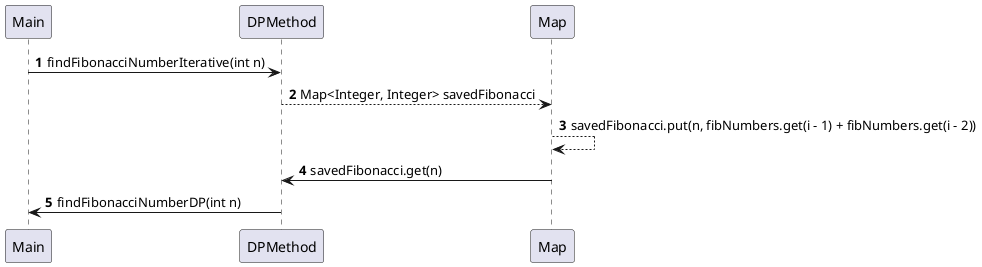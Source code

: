 @startuml
'https://plantuml.com/sequence-diagram

autonumber

Main -> DPMethod: findFibonacciNumberIterative(int n)
DPMethod --> Map: Map<Integer, Integer> savedFibonacci
Map --> Map:   savedFibonacci.put(n, fibNumbers.get(i - 1) + fibNumbers.get(i - 2))
Map -> DPMethod: savedFibonacci.get(n)
DPMethod -> Main: findFibonacciNumberDP(int n)

@enduml